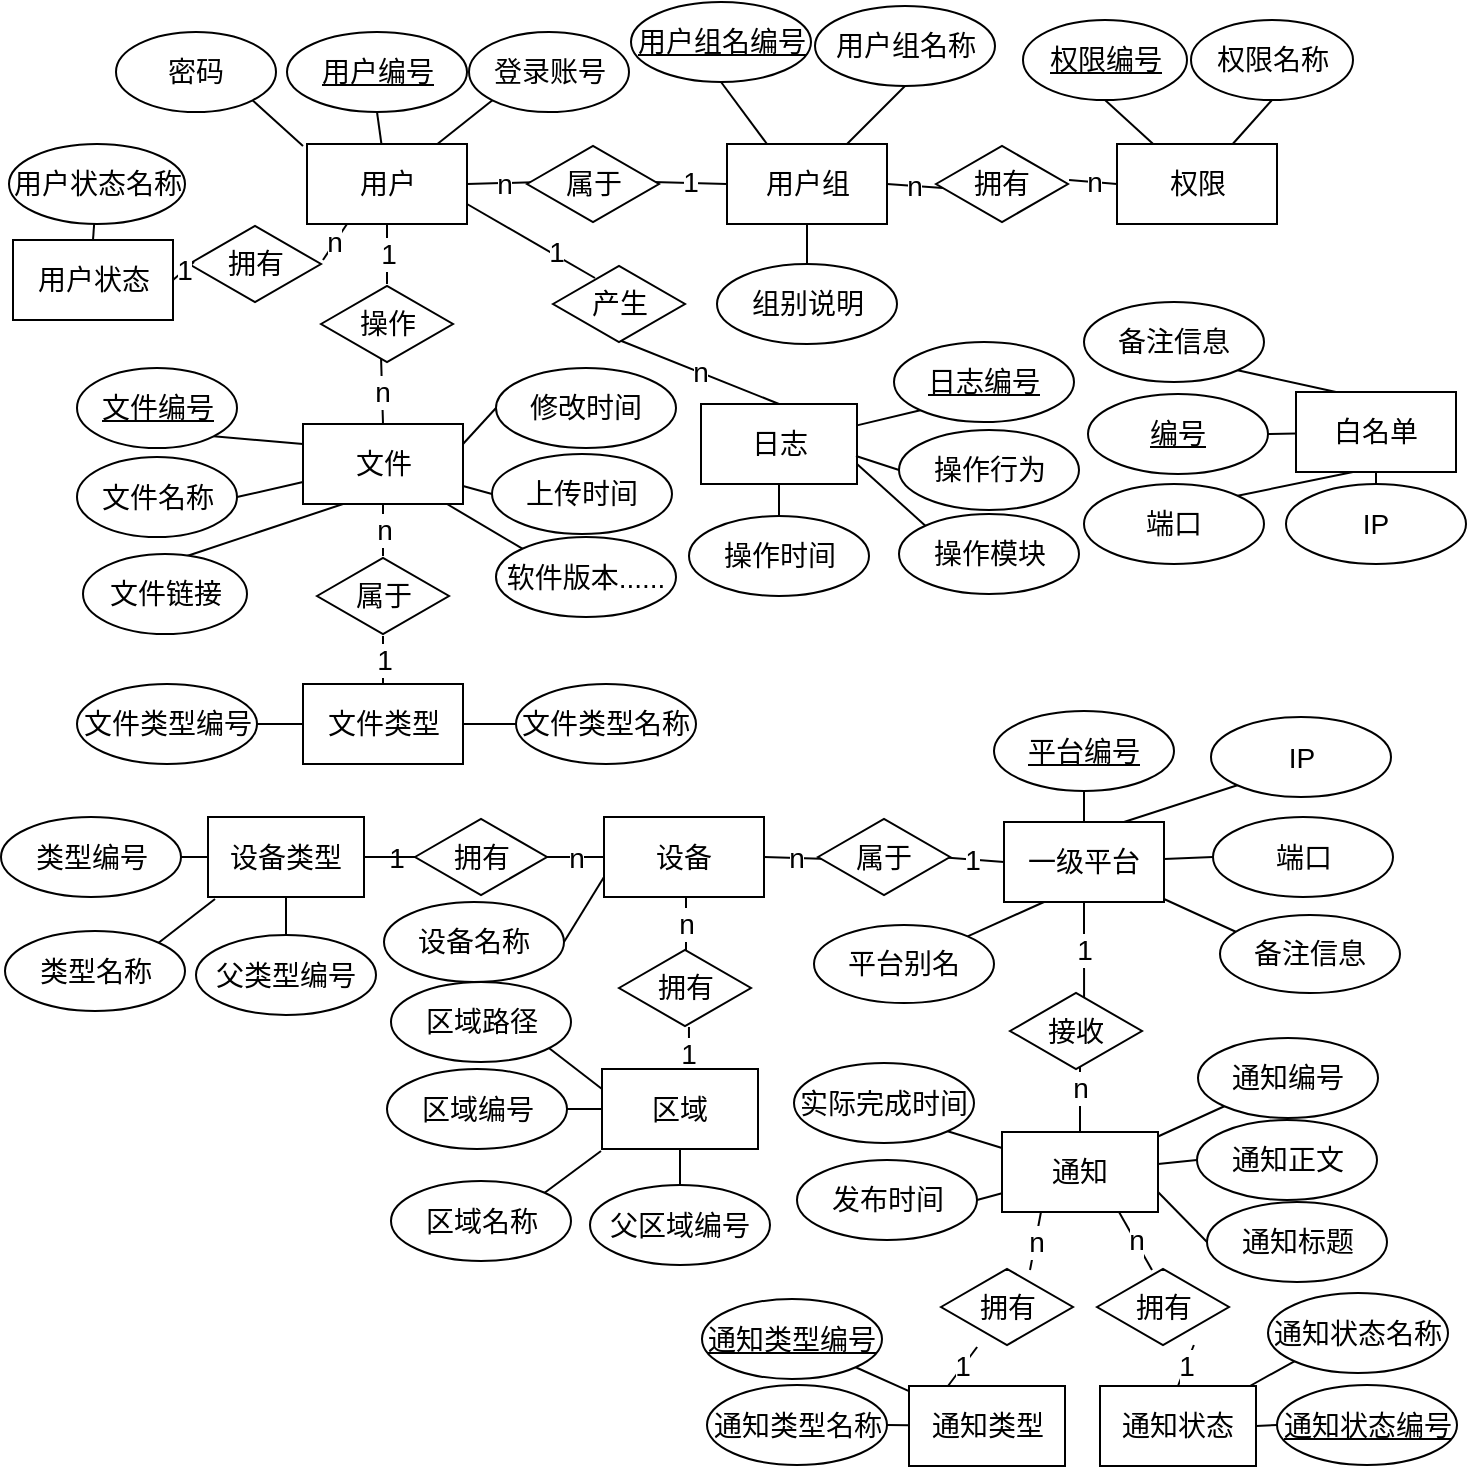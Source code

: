 <mxfile version="10.6.7" type="github"><diagram id="XDSzaD3aUFwX8V5tmFl8" name="ÃÂÃÂÃÂÃÂÃÂÃÂÃÂÃÂÃÂÃÂÃÂÃÂÃÂÃÂÃÂÃÂÃÂÃÂÃÂÃÂÃÂÃÂÃÂÃÂÃÂÃÂÃÂÃÂÃÂÃÂÃÂÃÂÃÂÃÂÃÂÃÂÃÂÃÂÃÂÃÂÃÂÃÂÃÂÃÂÃÂÃÂÃÂÃÂÃÂÃÂÃÂÃÂÃÂÃÂÃÂÃÂÃÂÃÂÃÂÃÂÃÂÃÂÃÂÃÂÃÂÃÂÃÂÃÂÃÂÃÂÃÂÃÂÃÂÃÂÃÂÃÂÃÂÃÂÃÂÃÂÃÂÃÂÃÂÃÂÃÂÃÂÃÂÃÂÃÂÃÂÃÂÃÂÃÂÃÂÃÂÃÂÃÂÃÂÃÂÃÂÃÂÃÂÃÂÃÂÃÂÃÂÃÂÃÂÃÂÃÂÃÂÃÂÃÂÃÂÃÂÃÂÃÂÃÂÃÂÃÂÃÂÃÂÃÂÃÂÃÂÃÂÃÂÃÂ§ÃÂÃÂÃÂÃÂÃÂÃÂÃÂÃÂÃÂÃÂÃÂÃÂÃÂÃÂÃÂÃÂÃÂÃÂÃÂÃÂÃÂÃÂÃÂÃÂÃÂÃÂÃÂÃÂÃÂÃÂÃÂÃÂÃÂÃÂÃÂÃÂÃÂÃÂÃÂÃÂÃÂÃÂÃÂÃÂÃÂÃÂÃÂÃÂÃÂÃÂÃÂÃÂÃÂÃÂÃÂÃÂÃÂÃÂÃÂÃÂÃÂÃÂÃÂÃÂÃÂÃÂÃÂÃÂÃÂÃÂÃÂÃÂÃÂÃÂÃÂÃÂÃÂÃÂÃÂÃÂÃÂÃÂÃÂÃÂÃÂÃÂÃÂÃÂÃÂÃÂÃÂÃÂÃÂÃÂÃÂÃÂÃÂÃÂÃÂÃÂÃÂÃÂÃÂÃÂÃÂÃÂÃÂÃÂÃÂÃÂÃÂÃÂÃÂÃÂÃÂÃÂÃÂÃÂÃÂÃÂÃÂÃÂÃÂÃÂÃÂÃÂÃÂÃÂ¬ÃÂÃÂÃÂÃÂÃÂÃÂÃÂÃÂÃÂÃÂÃÂÃÂÃÂÃÂÃÂÃÂÃÂÃÂÃÂÃÂÃÂÃÂÃÂÃÂÃÂÃÂÃÂÃÂÃÂÃÂÃÂÃÂÃÂÃÂÃÂÃÂÃÂÃÂÃÂÃÂÃÂÃÂÃÂÃÂÃÂÃÂÃÂÃÂÃÂÃÂÃÂÃÂÃÂÃÂÃÂÃÂÃÂÃÂÃÂÃÂÃÂÃÂÃÂÃÂÃÂÃÂÃÂÃÂÃÂÃÂÃÂÃÂÃÂÃÂÃÂÃÂÃÂÃÂÃÂÃÂÃÂÃÂÃÂÃÂÃÂÃÂÃÂÃÂÃÂÃÂÃÂÃÂÃÂÃÂÃÂÃÂÃÂÃÂÃÂÃÂÃÂÃÂÃÂÃÂÃÂÃÂÃÂÃÂÃÂÃÂÃÂÃÂÃÂÃÂÃÂÃÂÃÂÃÂÃÂÃÂÃÂÃÂÃÂÃÂÃÂÃÂÃÂÃÂ¬ 1 ÃÂÃÂÃÂÃÂÃÂÃÂÃÂÃÂÃÂÃÂÃÂÃÂÃÂÃÂÃÂÃÂÃÂÃÂÃÂÃÂÃÂÃÂÃÂÃÂÃÂÃÂÃÂÃÂÃÂÃÂÃÂÃÂÃÂÃÂÃÂÃÂÃÂÃÂÃÂÃÂÃÂÃÂÃÂÃÂÃÂÃÂÃÂÃÂÃÂÃÂÃÂÃÂÃÂÃÂÃÂÃÂÃÂÃÂÃÂÃÂÃÂÃÂÃÂÃÂÃÂÃÂÃÂÃÂÃÂÃÂÃÂÃÂÃÂÃÂÃÂÃÂÃÂÃÂÃÂÃÂÃÂÃÂÃÂÃÂÃÂÃÂÃÂÃÂÃÂÃÂÃÂÃÂÃÂÃÂÃÂÃÂÃÂÃÂÃÂÃÂÃÂÃÂÃÂÃÂÃÂÃÂÃÂÃÂÃÂÃÂÃÂÃÂÃÂÃÂÃÂÃÂÃÂÃÂÃÂÃÂÃÂÃÂÃÂÃÂÃÂÃÂÃÂÃÂ©ÃÂÃÂÃÂÃÂÃÂÃÂÃÂÃÂÃÂÃÂÃÂÃÂÃÂÃÂÃÂÃÂÃÂÃÂÃÂÃÂÃÂÃÂÃÂÃÂÃÂÃÂÃÂÃÂÃÂÃÂÃÂÃÂÃÂÃÂÃÂÃÂÃÂÃÂÃÂÃÂÃÂÃÂÃÂÃÂÃÂÃÂÃÂÃÂÃÂÃÂÃÂÃÂÃÂÃÂÃÂÃÂÃÂÃÂÃÂÃÂÃÂÃÂÃÂÃÂÃÂÃÂÃÂÃÂÃÂÃÂÃÂÃÂÃÂÃÂÃÂÃÂÃÂÃÂÃÂÃÂÃÂÃÂÃÂÃÂÃÂÃÂÃÂÃÂÃÂÃÂÃÂÃÂÃÂÃÂÃÂÃÂÃÂÃÂÃÂÃÂÃÂÃÂÃÂÃÂÃÂÃÂÃÂÃÂÃÂÃÂÃÂÃÂÃÂÃÂÃÂÃÂÃÂÃÂÃÂÃÂÃÂÃÂÃÂÃÂÃÂÃÂÃÂÃÂ¡ÃÂÃÂÃÂÃÂÃÂÃÂÃÂÃÂÃÂÃÂÃÂÃÂÃÂÃÂÃÂÃÂÃÂÃÂÃÂÃÂÃÂÃÂÃÂÃÂÃÂÃÂÃÂÃÂÃÂÃÂÃÂÃÂÃÂÃÂÃÂÃÂÃÂÃÂÃÂÃÂÃÂÃÂÃÂÃÂÃÂÃÂÃÂÃÂÃÂÃÂÃÂÃÂÃÂÃÂÃÂÃÂÃÂÃÂÃÂÃÂÃÂÃÂÃÂÃÂÃÂÃÂÃÂÃÂÃÂÃÂÃÂÃÂÃÂÃÂÃÂÃÂÃÂÃÂÃÂÃÂÃÂÃÂÃÂÃÂÃÂÃÂÃÂÃÂÃÂÃÂÃÂÃÂÃÂÃÂÃÂÃÂÃÂÃÂÃÂÃÂÃÂÃÂÃÂÃÂÃÂÃÂÃÂÃÂÃÂÃÂÃÂÃÂÃÂÃÂÃÂÃÂÃÂÃÂÃÂÃÂÃÂÃÂÃÂÃÂÃÂÃÂÃÂÃÂµ"><mxGraphModel dx="1394" dy="741" grid="0" gridSize="10" guides="1" tooltips="1" connect="1" arrows="1" fold="1" page="1" pageScale="1" pageWidth="850" pageHeight="1100" math="0" shadow="0"><root><mxCell id="0"/><mxCell id="1" parent="0"/><mxCell id="Ntj5KFJBFdL7R5sMIQCZ-3" value="拥有" style="html=1;whiteSpace=wrap;aspect=fixed;shape=isoRectangle;fontSize=14;" parent="1" vertex="1"><mxGeometry x="116.5" y="250" width="66" height="40" as="geometry"/></mxCell><mxCell id="hP7_2OMjeMuY4MbhYQPh-15" value="n" style="edgeStyle=none;rounded=0;orthogonalLoop=1;jettySize=auto;html=1;exitX=1;exitY=0.5;exitDx=0;exitDy=0;entryX=0.106;entryY=0.475;entryDx=0;entryDy=0;entryPerimeter=0;endArrow=none;endFill=0;fontSize=14;" parent="1" source="hP7_2OMjeMuY4MbhYQPh-2" target="hP7_2OMjeMuY4MbhYQPh-14" edge="1"><mxGeometry relative="1" as="geometry"/></mxCell><mxCell id="hP7_2OMjeMuY4MbhYQPh-82" value="1" style="edgeStyle=none;rounded=0;orthogonalLoop=1;jettySize=auto;html=1;exitX=0.5;exitY=1;exitDx=0;exitDy=0;endArrow=none;endFill=0;fontSize=14;" parent="1" source="hP7_2OMjeMuY4MbhYQPh-2" target="hP7_2OMjeMuY4MbhYQPh-79" edge="1"><mxGeometry relative="1" as="geometry"/></mxCell><mxCell id="hP7_2OMjeMuY4MbhYQPh-106" style="edgeStyle=none;rounded=0;orthogonalLoop=1;jettySize=auto;html=1;exitX=1;exitY=0.75;exitDx=0;exitDy=0;entryX=0.318;entryY=0.175;entryDx=0;entryDy=0;entryPerimeter=0;endArrow=none;endFill=0;fontSize=14;" parent="1" source="hP7_2OMjeMuY4MbhYQPh-2" target="hP7_2OMjeMuY4MbhYQPh-91" edge="1"><mxGeometry relative="1" as="geometry"/></mxCell><mxCell id="hP7_2OMjeMuY4MbhYQPh-108" value="1" style="text;html=1;resizable=0;points=[];align=center;verticalAlign=middle;labelBackgroundColor=#ffffff;fontSize=14;" parent="hP7_2OMjeMuY4MbhYQPh-106" vertex="1" connectable="0"><mxGeometry x="0.349" y="2" relative="1" as="geometry"><mxPoint as="offset"/></mxGeometry></mxCell><mxCell id="Ntj5KFJBFdL7R5sMIQCZ-5" value="n" style="edgeStyle=none;rounded=0;orthogonalLoop=1;jettySize=auto;html=1;exitX=0.25;exitY=1;exitDx=0;exitDy=0;entryX=1.015;entryY=0.45;entryDx=0;entryDy=0;entryPerimeter=0;endArrow=none;endFill=0;fontSize=14;" parent="1" source="hP7_2OMjeMuY4MbhYQPh-2" target="Ntj5KFJBFdL7R5sMIQCZ-3" edge="1"><mxGeometry relative="1" as="geometry"/></mxCell><mxCell id="hP7_2OMjeMuY4MbhYQPh-2" value="用户" style="rounded=0;whiteSpace=wrap;html=1;fontSize=14;" parent="1" vertex="1"><mxGeometry x="175.5" y="210" width="80" height="40" as="geometry"/></mxCell><mxCell id="Ntj5KFJBFdL7R5sMIQCZ-13" style="edgeStyle=none;rounded=0;orthogonalLoop=1;jettySize=auto;html=1;exitX=0;exitY=1;exitDx=0;exitDy=0;endArrow=none;endFill=0;fontSize=14;" parent="1" source="hP7_2OMjeMuY4MbhYQPh-3" target="hP7_2OMjeMuY4MbhYQPh-2" edge="1"><mxGeometry relative="1" as="geometry"/></mxCell><mxCell id="hP7_2OMjeMuY4MbhYQPh-3" value="登录账号" style="ellipse;whiteSpace=wrap;html=1;fontSize=14;" parent="1" vertex="1"><mxGeometry x="256.5" y="154" width="80" height="40" as="geometry"/></mxCell><mxCell id="Ntj5KFJBFdL7R5sMIQCZ-14" style="edgeStyle=none;rounded=0;orthogonalLoop=1;jettySize=auto;html=1;exitX=1;exitY=1;exitDx=0;exitDy=0;endArrow=none;endFill=0;fontSize=14;" parent="1" source="hP7_2OMjeMuY4MbhYQPh-4" edge="1"><mxGeometry relative="1" as="geometry"><mxPoint x="173.5" y="211" as="targetPoint"/></mxGeometry></mxCell><mxCell id="hP7_2OMjeMuY4MbhYQPh-4" value="密码" style="ellipse;whiteSpace=wrap;html=1;fontSize=14;" parent="1" vertex="1"><mxGeometry x="80" y="154" width="80" height="40" as="geometry"/></mxCell><mxCell id="hP7_2OMjeMuY4MbhYQPh-17" value="1" style="edgeStyle=none;rounded=0;orthogonalLoop=1;jettySize=auto;html=1;exitX=0;exitY=0.5;exitDx=0;exitDy=0;entryX=0.955;entryY=0.475;entryDx=0;entryDy=0;entryPerimeter=0;endArrow=none;endFill=0;fontSize=14;" parent="1" source="hP7_2OMjeMuY4MbhYQPh-11" target="hP7_2OMjeMuY4MbhYQPh-14" edge="1"><mxGeometry relative="1" as="geometry"/></mxCell><mxCell id="hP7_2OMjeMuY4MbhYQPh-31" value="n" style="edgeStyle=none;rounded=0;orthogonalLoop=1;jettySize=auto;html=1;exitX=1;exitY=0.5;exitDx=0;exitDy=0;entryX=0.053;entryY=0.55;entryDx=0;entryDy=0;entryPerimeter=0;endArrow=none;endFill=0;fontSize=14;" parent="1" source="hP7_2OMjeMuY4MbhYQPh-11" target="hP7_2OMjeMuY4MbhYQPh-28" edge="1"><mxGeometry relative="1" as="geometry"/></mxCell><mxCell id="hP7_2OMjeMuY4MbhYQPh-11" value="用户组" style="rounded=0;whiteSpace=wrap;html=1;fontSize=14;" parent="1" vertex="1"><mxGeometry x="385.5" y="210" width="80" height="40" as="geometry"/></mxCell><mxCell id="hP7_2OMjeMuY4MbhYQPh-14" value="属于" style="html=1;whiteSpace=wrap;aspect=fixed;shape=isoRectangle;fontSize=14;" parent="1" vertex="1"><mxGeometry x="285.5" y="210" width="66" height="40" as="geometry"/></mxCell><mxCell id="hP7_2OMjeMuY4MbhYQPh-21" style="edgeStyle=none;rounded=0;orthogonalLoop=1;jettySize=auto;html=1;exitX=0.5;exitY=1;exitDx=0;exitDy=0;entryX=0.25;entryY=0;entryDx=0;entryDy=0;endArrow=none;endFill=0;fontSize=14;" parent="1" source="hP7_2OMjeMuY4MbhYQPh-18" target="hP7_2OMjeMuY4MbhYQPh-11" edge="1"><mxGeometry relative="1" as="geometry"/></mxCell><mxCell id="hP7_2OMjeMuY4MbhYQPh-18" value="&lt;u style=&quot;font-size: 14px;&quot;&gt;用户组名编号&lt;/u&gt;" style="ellipse;whiteSpace=wrap;html=1;fontSize=14;" parent="1" vertex="1"><mxGeometry x="337.5" y="139" width="90" height="40" as="geometry"/></mxCell><mxCell id="hP7_2OMjeMuY4MbhYQPh-22" style="edgeStyle=none;rounded=0;orthogonalLoop=1;jettySize=auto;html=1;exitX=0.5;exitY=1;exitDx=0;exitDy=0;entryX=0.75;entryY=0;entryDx=0;entryDy=0;endArrow=none;endFill=0;fontSize=14;" parent="1" source="hP7_2OMjeMuY4MbhYQPh-20" target="hP7_2OMjeMuY4MbhYQPh-11" edge="1"><mxGeometry relative="1" as="geometry"/></mxCell><mxCell id="hP7_2OMjeMuY4MbhYQPh-20" value="用户组名称" style="ellipse;whiteSpace=wrap;html=1;fontSize=14;" parent="1" vertex="1"><mxGeometry x="429.5" y="141" width="90" height="40" as="geometry"/></mxCell><mxCell id="hP7_2OMjeMuY4MbhYQPh-34" value="n" style="edgeStyle=none;rounded=0;orthogonalLoop=1;jettySize=auto;html=1;exitX=0;exitY=0.5;exitDx=0;exitDy=0;entryX=1.008;entryY=0.45;entryDx=0;entryDy=0;entryPerimeter=0;endArrow=none;endFill=0;fontSize=14;" parent="1" source="hP7_2OMjeMuY4MbhYQPh-23" target="hP7_2OMjeMuY4MbhYQPh-28" edge="1"><mxGeometry relative="1" as="geometry"/></mxCell><mxCell id="hP7_2OMjeMuY4MbhYQPh-23" value="权限" style="rounded=0;whiteSpace=wrap;html=1;fontSize=14;" parent="1" vertex="1"><mxGeometry x="580.5" y="210" width="80" height="40" as="geometry"/></mxCell><mxCell id="Ntj5KFJBFdL7R5sMIQCZ-15" style="edgeStyle=none;rounded=0;orthogonalLoop=1;jettySize=auto;html=1;exitX=0.5;exitY=1;exitDx=0;exitDy=0;endArrow=none;endFill=0;fontSize=14;" parent="1" source="hP7_2OMjeMuY4MbhYQPh-24" target="hP7_2OMjeMuY4MbhYQPh-23" edge="1"><mxGeometry relative="1" as="geometry"/></mxCell><mxCell id="hP7_2OMjeMuY4MbhYQPh-24" value="&lt;u style=&quot;font-size: 14px;&quot;&gt;权限编号&lt;/u&gt;" style="ellipse;whiteSpace=wrap;html=1;fontSize=14;" parent="1" vertex="1"><mxGeometry x="533.5" y="148" width="82" height="40" as="geometry"/></mxCell><mxCell id="hP7_2OMjeMuY4MbhYQPh-27" style="edgeStyle=none;rounded=0;orthogonalLoop=1;jettySize=auto;html=1;exitX=0.5;exitY=1;exitDx=0;exitDy=0;endArrow=none;endFill=0;fontSize=14;" parent="1" source="hP7_2OMjeMuY4MbhYQPh-25" target="hP7_2OMjeMuY4MbhYQPh-23" edge="1"><mxGeometry relative="1" as="geometry"/></mxCell><mxCell id="hP7_2OMjeMuY4MbhYQPh-25" value="权限名称" style="ellipse;whiteSpace=wrap;html=1;fontSize=14;" parent="1" vertex="1"><mxGeometry x="617.5" y="148" width="81" height="40" as="geometry"/></mxCell><mxCell id="hP7_2OMjeMuY4MbhYQPh-28" value="拥有" style="html=1;whiteSpace=wrap;aspect=fixed;shape=isoRectangle;fontSize=14;" parent="1" vertex="1"><mxGeometry x="490" y="210" width="66" height="40" as="geometry"/></mxCell><mxCell id="hP7_2OMjeMuY4MbhYQPh-51" value="n" style="edgeStyle=none;rounded=0;orthogonalLoop=1;jettySize=auto;html=1;exitX=1;exitY=0.5;exitDx=0;exitDy=0;entryX=0.083;entryY=0.525;entryDx=0;entryDy=0;entryPerimeter=0;endArrow=none;endFill=0;fontSize=14;" parent="1" source="hP7_2OMjeMuY4MbhYQPh-35" target="hP7_2OMjeMuY4MbhYQPh-46" edge="1"><mxGeometry relative="1" as="geometry"/></mxCell><mxCell id="Vd0oP05xQVPYgFfmYe3G-6" value="n" style="edgeStyle=orthogonalEdgeStyle;rounded=0;orthogonalLoop=1;jettySize=auto;html=1;exitX=0.5;exitY=1;exitDx=0;exitDy=0;endArrow=none;endFill=0;fontSize=14;" parent="1" source="hP7_2OMjeMuY4MbhYQPh-35" edge="1"><mxGeometry relative="1" as="geometry"><mxPoint x="365" y="614" as="targetPoint"/></mxGeometry></mxCell><mxCell id="U-jlq5YdiMdFHVOGbuQI-16" value="n" style="edgeStyle=none;rounded=0;orthogonalLoop=1;jettySize=auto;html=1;exitX=0;exitY=0.5;exitDx=0;exitDy=0;entryX=0.985;entryY=0.5;entryDx=0;entryDy=0;entryPerimeter=0;endArrow=none;endFill=0;fontSize=14;" parent="1" source="hP7_2OMjeMuY4MbhYQPh-35" target="U-jlq5YdiMdFHVOGbuQI-12" edge="1"><mxGeometry relative="1" as="geometry"/></mxCell><mxCell id="hP7_2OMjeMuY4MbhYQPh-35" value="设备" style="rounded=0;whiteSpace=wrap;html=1;fontSize=14;" parent="1" vertex="1"><mxGeometry x="324" y="546.5" width="80" height="40" as="geometry"/></mxCell><mxCell id="hP7_2OMjeMuY4MbhYQPh-50" value="1" style="edgeStyle=none;rounded=0;orthogonalLoop=1;jettySize=auto;html=1;exitX=0;exitY=0.5;exitDx=0;exitDy=0;entryX=0.917;entryY=0.5;entryDx=0;entryDy=0;entryPerimeter=0;endArrow=none;endFill=0;fontSize=14;" parent="1" source="hP7_2OMjeMuY4MbhYQPh-36" target="hP7_2OMjeMuY4MbhYQPh-46" edge="1"><mxGeometry relative="1" as="geometry"/></mxCell><mxCell id="Ntj5KFJBFdL7R5sMIQCZ-25" value="1" style="edgeStyle=none;rounded=0;orthogonalLoop=1;jettySize=auto;html=1;exitX=0.5;exitY=1;exitDx=0;exitDy=0;entryX=0.561;entryY=0.113;entryDx=0;entryDy=0;entryPerimeter=0;endArrow=none;endFill=0;fontSize=14;" parent="1" source="hP7_2OMjeMuY4MbhYQPh-36" target="kAeRaZRxg1hSXWvqj-4N-21" edge="1"><mxGeometry relative="1" as="geometry"/></mxCell><mxCell id="hP7_2OMjeMuY4MbhYQPh-36" value="一级平台" style="rounded=0;whiteSpace=wrap;html=1;fontSize=14;" parent="1" vertex="1"><mxGeometry x="524" y="549" width="80" height="40" as="geometry"/></mxCell><mxCell id="QHLytg231tHWuGbKOGVH-5" style="rounded=0;orthogonalLoop=1;jettySize=auto;html=1;exitX=1;exitY=0.5;exitDx=0;exitDy=0;entryX=0;entryY=0.75;entryDx=0;entryDy=0;endArrow=none;endFill=0;" edge="1" parent="1" source="hP7_2OMjeMuY4MbhYQPh-37" target="hP7_2OMjeMuY4MbhYQPh-35"><mxGeometry relative="1" as="geometry"/></mxCell><mxCell id="hP7_2OMjeMuY4MbhYQPh-37" value="设备名称" style="ellipse;whiteSpace=wrap;html=1;fontSize=14;" parent="1" vertex="1"><mxGeometry x="214" y="589" width="90" height="40" as="geometry"/></mxCell><mxCell id="hP7_2OMjeMuY4MbhYQPh-46" value="属于" style="html=1;whiteSpace=wrap;aspect=fixed;shape=isoRectangle;fontSize=14;" parent="1" vertex="1"><mxGeometry x="431" y="546.5" width="66" height="40" as="geometry"/></mxCell><mxCell id="hP7_2OMjeMuY4MbhYQPh-60" style="edgeStyle=none;rounded=0;orthogonalLoop=1;jettySize=auto;html=1;exitX=0.5;exitY=1;exitDx=0;exitDy=0;endArrow=none;endFill=0;fontSize=14;" parent="1" source="hP7_2OMjeMuY4MbhYQPh-52" target="hP7_2OMjeMuY4MbhYQPh-36" edge="1"><mxGeometry relative="1" as="geometry"/></mxCell><mxCell id="hP7_2OMjeMuY4MbhYQPh-52" value="&lt;u style=&quot;font-size: 14px;&quot;&gt;平台编号&lt;/u&gt;" style="ellipse;whiteSpace=wrap;html=1;fontSize=14;" parent="1" vertex="1"><mxGeometry x="519" y="493.5" width="90" height="40" as="geometry"/></mxCell><mxCell id="hP7_2OMjeMuY4MbhYQPh-61" style="edgeStyle=none;rounded=0;orthogonalLoop=1;jettySize=auto;html=1;exitX=0;exitY=1;exitDx=0;exitDy=0;entryX=0.75;entryY=0;entryDx=0;entryDy=0;endArrow=none;endFill=0;fontSize=14;" parent="1" source="hP7_2OMjeMuY4MbhYQPh-58" target="hP7_2OMjeMuY4MbhYQPh-36" edge="1"><mxGeometry relative="1" as="geometry"/></mxCell><mxCell id="hP7_2OMjeMuY4MbhYQPh-58" value="IP" style="ellipse;whiteSpace=wrap;html=1;fontSize=14;" parent="1" vertex="1"><mxGeometry x="627.5" y="496.5" width="90" height="40" as="geometry"/></mxCell><mxCell id="hP7_2OMjeMuY4MbhYQPh-62" style="edgeStyle=none;rounded=0;orthogonalLoop=1;jettySize=auto;html=1;exitX=0;exitY=0.5;exitDx=0;exitDy=0;endArrow=none;endFill=0;fontSize=14;" parent="1" source="hP7_2OMjeMuY4MbhYQPh-59" target="hP7_2OMjeMuY4MbhYQPh-36" edge="1"><mxGeometry relative="1" as="geometry"/></mxCell><mxCell id="hP7_2OMjeMuY4MbhYQPh-59" value="端口" style="ellipse;whiteSpace=wrap;html=1;fontSize=14;" parent="1" vertex="1"><mxGeometry x="628.5" y="546.5" width="90" height="40" as="geometry"/></mxCell><mxCell id="hP7_2OMjeMuY4MbhYQPh-64" value="白名单" style="rounded=0;whiteSpace=wrap;html=1;fontSize=14;" parent="1" vertex="1"><mxGeometry x="670" y="334" width="80" height="40" as="geometry"/></mxCell><mxCell id="kAeRaZRxg1hSXWvqj-4N-50" style="edgeStyle=none;rounded=0;orthogonalLoop=1;jettySize=auto;html=1;exitX=0.5;exitY=0;exitDx=0;exitDy=0;endArrow=none;endFill=0;fontSize=14;" parent="1" source="hP7_2OMjeMuY4MbhYQPh-67" target="hP7_2OMjeMuY4MbhYQPh-64" edge="1"><mxGeometry relative="1" as="geometry"/></mxCell><mxCell id="hP7_2OMjeMuY4MbhYQPh-67" value="IP" style="ellipse;whiteSpace=wrap;html=1;fontSize=14;" parent="1" vertex="1"><mxGeometry x="665" y="380" width="90" height="40" as="geometry"/></mxCell><mxCell id="kAeRaZRxg1hSXWvqj-4N-49" style="edgeStyle=none;rounded=0;orthogonalLoop=1;jettySize=auto;html=1;exitX=1;exitY=0;exitDx=0;exitDy=0;entryX=0.25;entryY=1;entryDx=0;entryDy=0;endArrow=none;endFill=0;fontSize=14;" parent="1" source="hP7_2OMjeMuY4MbhYQPh-68" edge="1"><mxGeometry relative="1" as="geometry"><mxPoint x="698.5" y="374" as="targetPoint"/></mxGeometry></mxCell><mxCell id="hP7_2OMjeMuY4MbhYQPh-68" value="端口" style="ellipse;whiteSpace=wrap;html=1;fontSize=14;" parent="1" vertex="1"><mxGeometry x="564" y="380" width="90" height="40" as="geometry"/></mxCell><mxCell id="hP7_2OMjeMuY4MbhYQPh-83" value="n" style="edgeStyle=none;rounded=0;orthogonalLoop=1;jettySize=auto;html=1;exitX=0.5;exitY=0;exitDx=0;exitDy=0;entryX=0.455;entryY=0.925;entryDx=0;entryDy=0;entryPerimeter=0;endArrow=none;endFill=0;fontSize=14;" parent="1" source="hP7_2OMjeMuY4MbhYQPh-72" target="hP7_2OMjeMuY4MbhYQPh-79" edge="1"><mxGeometry relative="1" as="geometry"/></mxCell><mxCell id="kAeRaZRxg1hSXWvqj-4N-12" value="n" style="edgeStyle=none;rounded=0;orthogonalLoop=1;jettySize=auto;html=1;exitX=0.5;exitY=1;exitDx=0;exitDy=0;endArrow=none;endFill=0;fontSize=14;" parent="1" source="hP7_2OMjeMuY4MbhYQPh-72" target="kAeRaZRxg1hSXWvqj-4N-3" edge="1"><mxGeometry relative="1" as="geometry"/></mxCell><mxCell id="hP7_2OMjeMuY4MbhYQPh-72" value="文件" style="rounded=0;whiteSpace=wrap;html=1;fontSize=14;" parent="1" vertex="1"><mxGeometry x="173.5" y="350" width="80" height="40" as="geometry"/></mxCell><mxCell id="hP7_2OMjeMuY4MbhYQPh-85" style="edgeStyle=none;rounded=0;orthogonalLoop=1;jettySize=auto;html=1;exitX=1;exitY=0.5;exitDx=0;exitDy=0;endArrow=none;endFill=0;fontSize=14;" parent="1" source="hP7_2OMjeMuY4MbhYQPh-74" target="hP7_2OMjeMuY4MbhYQPh-72" edge="1"><mxGeometry relative="1" as="geometry"/></mxCell><mxCell id="hP7_2OMjeMuY4MbhYQPh-74" value="文件名称" style="ellipse;whiteSpace=wrap;html=1;fontSize=14;" parent="1" vertex="1"><mxGeometry x="60.5" y="366.5" width="80" height="40" as="geometry"/></mxCell><mxCell id="hP7_2OMjeMuY4MbhYQPh-86" style="edgeStyle=none;rounded=0;orthogonalLoop=1;jettySize=auto;html=1;exitX=1;exitY=0;exitDx=0;exitDy=0;entryX=0.25;entryY=1;entryDx=0;entryDy=0;endArrow=none;endFill=0;fontSize=14;" parent="1" target="hP7_2OMjeMuY4MbhYQPh-72" edge="1"><mxGeometry relative="1" as="geometry"><mxPoint x="115.5" y="416" as="sourcePoint"/></mxGeometry></mxCell><mxCell id="hP7_2OMjeMuY4MbhYQPh-79" value="操作" style="html=1;whiteSpace=wrap;aspect=fixed;shape=isoRectangle;fontSize=14;" parent="1" vertex="1"><mxGeometry x="182.5" y="280" width="66" height="40" as="geometry"/></mxCell><mxCell id="hP7_2OMjeMuY4MbhYQPh-99" style="edgeStyle=none;rounded=0;orthogonalLoop=1;jettySize=auto;html=1;exitX=0.5;exitY=1;exitDx=0;exitDy=0;endArrow=none;endFill=0;fontSize=14;" parent="1" source="hP7_2OMjeMuY4MbhYQPh-89" target="hP7_2OMjeMuY4MbhYQPh-90" edge="1"><mxGeometry relative="1" as="geometry"/></mxCell><mxCell id="hP7_2OMjeMuY4MbhYQPh-107" value="n" style="edgeStyle=none;rounded=0;orthogonalLoop=1;jettySize=auto;html=1;exitX=0.5;exitY=0;exitDx=0;exitDy=0;entryX=0.5;entryY=0.95;entryDx=0;entryDy=0;entryPerimeter=0;endArrow=none;endFill=0;fontSize=14;" parent="1" source="hP7_2OMjeMuY4MbhYQPh-89" target="hP7_2OMjeMuY4MbhYQPh-91" edge="1"><mxGeometry relative="1" as="geometry"/></mxCell><mxCell id="hP7_2OMjeMuY4MbhYQPh-89" value="日志" style="rounded=0;whiteSpace=wrap;html=1;fontSize=14;" parent="1" vertex="1"><mxGeometry x="372.5" y="340" width="78" height="40" as="geometry"/></mxCell><mxCell id="hP7_2OMjeMuY4MbhYQPh-90" value="操作时间" style="ellipse;whiteSpace=wrap;html=1;fontSize=14;" parent="1" vertex="1"><mxGeometry x="366.5" y="396" width="90" height="40" as="geometry"/></mxCell><mxCell id="hP7_2OMjeMuY4MbhYQPh-91" value="产生" style="html=1;whiteSpace=wrap;aspect=fixed;shape=isoRectangle;fontSize=14;" parent="1" vertex="1"><mxGeometry x="298.5" y="270" width="66" height="40" as="geometry"/></mxCell><mxCell id="QHLytg231tHWuGbKOGVH-11" style="edgeStyle=none;rounded=0;orthogonalLoop=1;jettySize=auto;html=1;exitX=0;exitY=0;exitDx=0;exitDy=0;entryX=1;entryY=0.75;entryDx=0;entryDy=0;endArrow=none;endFill=0;fontSize=14;" edge="1" parent="1" source="hP7_2OMjeMuY4MbhYQPh-97" target="hP7_2OMjeMuY4MbhYQPh-89"><mxGeometry relative="1" as="geometry"/></mxCell><mxCell id="hP7_2OMjeMuY4MbhYQPh-97" value="操作模块" style="ellipse;whiteSpace=wrap;html=1;fontSize=14;" parent="1" vertex="1"><mxGeometry x="471.5" y="395" width="90" height="40" as="geometry"/></mxCell><mxCell id="QHLytg231tHWuGbKOGVH-13" style="edgeStyle=none;rounded=0;orthogonalLoop=1;jettySize=auto;html=1;exitX=0;exitY=1;exitDx=0;exitDy=0;endArrow=none;endFill=0;fontSize=14;" edge="1" parent="1" source="hP7_2OMjeMuY4MbhYQPh-98" target="hP7_2OMjeMuY4MbhYQPh-89"><mxGeometry relative="1" as="geometry"/></mxCell><mxCell id="hP7_2OMjeMuY4MbhYQPh-98" value="&lt;u style=&quot;font-size: 14px;&quot;&gt;日志编号&lt;/u&gt;" style="ellipse;whiteSpace=wrap;html=1;fontSize=14;" parent="1" vertex="1"><mxGeometry x="469" y="309" width="90" height="40" as="geometry"/></mxCell><mxCell id="kAeRaZRxg1hSXWvqj-4N-45" style="edgeStyle=none;rounded=0;orthogonalLoop=1;jettySize=auto;html=1;exitX=0;exitY=0.5;exitDx=0;exitDy=0;endArrow=none;endFill=0;fontSize=14;" parent="1" source="hP7_2OMjeMuY4MbhYQPh-112" target="hP7_2OMjeMuY4MbhYQPh-72" edge="1"><mxGeometry relative="1" as="geometry"/></mxCell><mxCell id="hP7_2OMjeMuY4MbhYQPh-112" value="上传时间" style="ellipse;whiteSpace=wrap;html=1;fontSize=14;" parent="1" vertex="1"><mxGeometry x="268" y="365" width="90" height="40" as="geometry"/></mxCell><mxCell id="hP7_2OMjeMuY4MbhYQPh-115" style="edgeStyle=none;rounded=0;orthogonalLoop=1;jettySize=auto;html=1;exitX=0;exitY=0.5;exitDx=0;exitDy=0;entryX=1;entryY=0.25;entryDx=0;entryDy=0;endArrow=none;endFill=0;fontSize=14;" parent="1" source="hP7_2OMjeMuY4MbhYQPh-114" target="hP7_2OMjeMuY4MbhYQPh-72" edge="1"><mxGeometry relative="1" as="geometry"/></mxCell><mxCell id="hP7_2OMjeMuY4MbhYQPh-114" value="修改时间" style="ellipse;whiteSpace=wrap;html=1;fontSize=14;" parent="1" vertex="1"><mxGeometry x="270" y="322" width="90" height="40" as="geometry"/></mxCell><mxCell id="Vd0oP05xQVPYgFfmYe3G-7" value="1" style="edgeStyle=orthogonalEdgeStyle;rounded=0;orthogonalLoop=1;jettySize=auto;html=1;exitX=0.5;exitY=0;exitDx=0;exitDy=0;entryX=0.53;entryY=0.988;entryDx=0;entryDy=0;entryPerimeter=0;endArrow=none;endFill=0;fontSize=14;" parent="1" source="Vd0oP05xQVPYgFfmYe3G-2" target="Vd0oP05xQVPYgFfmYe3G-3" edge="1"><mxGeometry relative="1" as="geometry"/></mxCell><mxCell id="Vd0oP05xQVPYgFfmYe3G-2" value="区域" style="rounded=0;whiteSpace=wrap;html=1;fontSize=14;" parent="1" vertex="1"><mxGeometry x="323" y="672.5" width="78" height="40" as="geometry"/></mxCell><mxCell id="Vd0oP05xQVPYgFfmYe3G-3" value="拥有" style="html=1;whiteSpace=wrap;aspect=fixed;shape=isoRectangle;fontSize=14;" parent="1" vertex="1"><mxGeometry x="331.5" y="612" width="66" height="40" as="geometry"/></mxCell><mxCell id="Vd0oP05xQVPYgFfmYe3G-12" style="rounded=0;orthogonalLoop=1;jettySize=auto;html=1;exitX=1;exitY=0.5;exitDx=0;exitDy=0;endArrow=none;endFill=0;fontSize=14;" parent="1" source="Vd0oP05xQVPYgFfmYe3G-8" target="Vd0oP05xQVPYgFfmYe3G-2" edge="1"><mxGeometry relative="1" as="geometry"/></mxCell><mxCell id="Vd0oP05xQVPYgFfmYe3G-8" value="区域编号" style="ellipse;whiteSpace=wrap;html=1;fontSize=14;" parent="1" vertex="1"><mxGeometry x="215.5" y="672.5" width="90" height="40" as="geometry"/></mxCell><mxCell id="Vd0oP05xQVPYgFfmYe3G-15" style="edgeStyle=none;rounded=0;orthogonalLoop=1;jettySize=auto;html=1;exitX=1;exitY=0;exitDx=0;exitDy=0;endArrow=none;endFill=0;fontSize=14;" parent="1" source="Vd0oP05xQVPYgFfmYe3G-9" edge="1"><mxGeometry relative="1" as="geometry"><mxPoint x="322.5" y="713.5" as="targetPoint"/></mxGeometry></mxCell><mxCell id="Vd0oP05xQVPYgFfmYe3G-9" value="区域名称" style="ellipse;whiteSpace=wrap;html=1;fontSize=14;" parent="1" vertex="1"><mxGeometry x="217.5" y="728.5" width="90" height="40" as="geometry"/></mxCell><mxCell id="Vd0oP05xQVPYgFfmYe3G-16" style="edgeStyle=none;rounded=0;orthogonalLoop=1;jettySize=auto;html=1;exitX=0.5;exitY=0;exitDx=0;exitDy=0;entryX=0.5;entryY=1;entryDx=0;entryDy=0;endArrow=none;endFill=0;fontSize=14;" parent="1" source="Vd0oP05xQVPYgFfmYe3G-10" target="Vd0oP05xQVPYgFfmYe3G-2" edge="1"><mxGeometry relative="1" as="geometry"/></mxCell><mxCell id="Vd0oP05xQVPYgFfmYe3G-10" value="父区域编号" style="ellipse;whiteSpace=wrap;html=1;fontSize=14;" parent="1" vertex="1"><mxGeometry x="317" y="730.5" width="90" height="40" as="geometry"/></mxCell><mxCell id="kAeRaZRxg1hSXWvqj-4N-20" style="edgeStyle=none;rounded=0;orthogonalLoop=1;jettySize=auto;html=1;exitX=1;exitY=1;exitDx=0;exitDy=0;entryX=0;entryY=0.25;entryDx=0;entryDy=0;endArrow=none;endFill=0;fontSize=14;" parent="1" target="Vd0oP05xQVPYgFfmYe3G-2" edge="1"><mxGeometry relative="1" as="geometry"><mxPoint x="294.5" y="660.5" as="sourcePoint"/></mxGeometry></mxCell><mxCell id="Vd0oP05xQVPYgFfmYe3G-11" value="区域路径" style="ellipse;whiteSpace=wrap;html=1;fontSize=14;" parent="1" vertex="1"><mxGeometry x="217.5" y="629" width="90" height="40" as="geometry"/></mxCell><mxCell id="QHLytg231tHWuGbKOGVH-10" style="edgeStyle=none;rounded=0;orthogonalLoop=1;jettySize=auto;html=1;exitX=0.5;exitY=1;exitDx=0;exitDy=0;endArrow=none;endFill=0;fontSize=14;" edge="1" parent="1" source="Vd0oP05xQVPYgFfmYe3G-23" target="hP7_2OMjeMuY4MbhYQPh-2"><mxGeometry relative="1" as="geometry"/></mxCell><mxCell id="Vd0oP05xQVPYgFfmYe3G-23" value="&lt;u style=&quot;font-size: 14px;&quot;&gt;用户编号&lt;/u&gt;" style="ellipse;whiteSpace=wrap;html=1;fontSize=14;" parent="1" vertex="1"><mxGeometry x="165.5" y="154" width="90" height="40" as="geometry"/></mxCell><mxCell id="Vd0oP05xQVPYgFfmYe3G-31" style="edgeStyle=none;rounded=0;orthogonalLoop=1;jettySize=auto;html=1;exitX=1;exitY=1;exitDx=0;exitDy=0;entryX=0;entryY=0.25;entryDx=0;entryDy=0;endArrow=none;endFill=0;fontSize=14;" parent="1" source="Vd0oP05xQVPYgFfmYe3G-30" target="hP7_2OMjeMuY4MbhYQPh-72" edge="1"><mxGeometry relative="1" as="geometry"/></mxCell><mxCell id="Vd0oP05xQVPYgFfmYe3G-30" value="&lt;u style=&quot;font-size: 14px;&quot;&gt;文件编号&lt;/u&gt;" style="ellipse;whiteSpace=wrap;html=1;fontSize=14;" parent="1" vertex="1"><mxGeometry x="60.5" y="322" width="80" height="40" as="geometry"/></mxCell><mxCell id="QHLytg231tHWuGbKOGVH-12" style="edgeStyle=none;rounded=0;orthogonalLoop=1;jettySize=auto;html=1;exitX=0;exitY=0.5;exitDx=0;exitDy=0;endArrow=none;endFill=0;fontSize=14;" edge="1" parent="1" source="Vd0oP05xQVPYgFfmYe3G-32"><mxGeometry relative="1" as="geometry"><mxPoint x="450" y="366" as="targetPoint"/></mxGeometry></mxCell><mxCell id="Vd0oP05xQVPYgFfmYe3G-32" value="操作行为" style="ellipse;whiteSpace=wrap;html=1;fontSize=14;" parent="1" vertex="1"><mxGeometry x="471.5" y="353" width="90" height="40" as="geometry"/></mxCell><mxCell id="Ntj5KFJBFdL7R5sMIQCZ-16" style="edgeStyle=none;rounded=0;orthogonalLoop=1;jettySize=auto;html=1;exitX=1;exitY=0.5;exitDx=0;exitDy=0;endArrow=none;endFill=0;fontSize=14;" parent="1" source="Vd0oP05xQVPYgFfmYe3G-36" target="hP7_2OMjeMuY4MbhYQPh-64" edge="1"><mxGeometry relative="1" as="geometry"/></mxCell><mxCell id="Vd0oP05xQVPYgFfmYe3G-36" value="&lt;u style=&quot;font-size: 14px;&quot;&gt;编号&lt;/u&gt;" style="ellipse;whiteSpace=wrap;html=1;fontSize=14;" parent="1" vertex="1"><mxGeometry x="566" y="335" width="90" height="40" as="geometry"/></mxCell><mxCell id="Ntj5KFJBFdL7R5sMIQCZ-24" style="edgeStyle=none;rounded=0;orthogonalLoop=1;jettySize=auto;html=1;exitX=1;exitY=0;exitDx=0;exitDy=0;entryX=0.25;entryY=1;entryDx=0;entryDy=0;endArrow=none;endFill=0;fontSize=14;" parent="1" source="Vd0oP05xQVPYgFfmYe3G-44" target="hP7_2OMjeMuY4MbhYQPh-36" edge="1"><mxGeometry relative="1" as="geometry"/></mxCell><mxCell id="Vd0oP05xQVPYgFfmYe3G-44" value="平台别名" style="ellipse;whiteSpace=wrap;html=1;fontSize=14;" parent="1" vertex="1"><mxGeometry x="429" y="600.5" width="90" height="39" as="geometry"/></mxCell><mxCell id="x4wSekgPbSL-Pgzjq6-B-8" style="edgeStyle=none;rounded=0;orthogonalLoop=1;jettySize=auto;html=1;exitX=0.5;exitY=0;exitDx=0;exitDy=0;entryX=0.5;entryY=1;entryDx=0;entryDy=0;endArrow=none;endFill=0;fontSize=14;" parent="1" source="x4wSekgPbSL-Pgzjq6-B-2" target="hP7_2OMjeMuY4MbhYQPh-11" edge="1"><mxGeometry relative="1" as="geometry"/></mxCell><mxCell id="x4wSekgPbSL-Pgzjq6-B-2" value="组别说明" style="ellipse;whiteSpace=wrap;html=1;fontSize=14;" parent="1" vertex="1"><mxGeometry x="380.5" y="270" width="90" height="40" as="geometry"/></mxCell><mxCell id="U-jlq5YdiMdFHVOGbuQI-17" value="1" style="edgeStyle=none;rounded=0;orthogonalLoop=1;jettySize=auto;html=1;exitX=1;exitY=0.5;exitDx=0;exitDy=0;entryX=0.076;entryY=0.5;entryDx=0;entryDy=0;entryPerimeter=0;endArrow=none;endFill=0;fontSize=14;" parent="1" source="U-jlq5YdiMdFHVOGbuQI-3" target="U-jlq5YdiMdFHVOGbuQI-12" edge="1"><mxGeometry relative="1" as="geometry"/></mxCell><mxCell id="U-jlq5YdiMdFHVOGbuQI-3" value="设备类型" style="rounded=0;whiteSpace=wrap;html=1;fontSize=14;" parent="1" vertex="1"><mxGeometry x="126" y="546.5" width="78" height="40" as="geometry"/></mxCell><mxCell id="Ntj5KFJBFdL7R5sMIQCZ-26" style="edgeStyle=none;rounded=0;orthogonalLoop=1;jettySize=auto;html=1;exitX=1;exitY=0.5;exitDx=0;exitDy=0;entryX=0;entryY=0.5;entryDx=0;entryDy=0;endArrow=none;endFill=0;fontSize=14;" parent="1" source="U-jlq5YdiMdFHVOGbuQI-5" target="U-jlq5YdiMdFHVOGbuQI-3" edge="1"><mxGeometry relative="1" as="geometry"/></mxCell><mxCell id="U-jlq5YdiMdFHVOGbuQI-5" value="类型编号" style="ellipse;whiteSpace=wrap;html=1;fontSize=14;" parent="1" vertex="1"><mxGeometry x="22.5" y="546.5" width="90" height="40" as="geometry"/></mxCell><mxCell id="U-jlq5YdiMdFHVOGbuQI-6" style="edgeStyle=none;rounded=0;orthogonalLoop=1;jettySize=auto;html=1;exitX=1;exitY=0;exitDx=0;exitDy=0;endArrow=none;endFill=0;fontSize=14;" parent="1" source="U-jlq5YdiMdFHVOGbuQI-7" edge="1"><mxGeometry relative="1" as="geometry"><mxPoint x="129.5" y="587.5" as="targetPoint"/></mxGeometry></mxCell><mxCell id="U-jlq5YdiMdFHVOGbuQI-7" value="类型名称" style="ellipse;whiteSpace=wrap;html=1;fontSize=14;" parent="1" vertex="1"><mxGeometry x="24.5" y="603.5" width="90" height="40" as="geometry"/></mxCell><mxCell id="U-jlq5YdiMdFHVOGbuQI-18" value="" style="edgeStyle=none;rounded=0;orthogonalLoop=1;jettySize=auto;html=1;endArrow=none;endFill=0;fontSize=14;" parent="1" source="U-jlq5YdiMdFHVOGbuQI-12" target="U-jlq5YdiMdFHVOGbuQI-3" edge="1"><mxGeometry relative="1" as="geometry"/></mxCell><mxCell id="U-jlq5YdiMdFHVOGbuQI-12" value="拥有" style="html=1;whiteSpace=wrap;aspect=fixed;shape=isoRectangle;fontSize=14;" parent="1" vertex="1"><mxGeometry x="229.5" y="546.5" width="66" height="40" as="geometry"/></mxCell><mxCell id="U-jlq5YdiMdFHVOGbuQI-20" style="edgeStyle=none;rounded=0;orthogonalLoop=1;jettySize=auto;html=1;exitX=0.5;exitY=0;exitDx=0;exitDy=0;entryX=0.5;entryY=1;entryDx=0;entryDy=0;endArrow=none;endFill=0;fontSize=14;" parent="1" source="U-jlq5YdiMdFHVOGbuQI-19" target="U-jlq5YdiMdFHVOGbuQI-3" edge="1"><mxGeometry relative="1" as="geometry"/></mxCell><mxCell id="U-jlq5YdiMdFHVOGbuQI-19" value="父类型编号" style="ellipse;whiteSpace=wrap;html=1;fontSize=14;" parent="1" vertex="1"><mxGeometry x="120" y="605.5" width="90" height="40" as="geometry"/></mxCell><mxCell id="CM_Ldrsz31mgglkKsJDn-35" style="edgeStyle=none;rounded=0;orthogonalLoop=1;jettySize=auto;html=1;exitX=1;exitY=0.5;exitDx=0;exitDy=0;endArrow=none;endFill=0;fontSize=14;" parent="1" source="CM_Ldrsz31mgglkKsJDn-5" target="CM_Ldrsz31mgglkKsJDn-15" edge="1"><mxGeometry relative="1" as="geometry"/></mxCell><mxCell id="CM_Ldrsz31mgglkKsJDn-5" value="发布时间" style="ellipse;whiteSpace=wrap;html=1;fontSize=14;" parent="1" vertex="1"><mxGeometry x="420.5" y="718" width="90" height="40" as="geometry"/></mxCell><mxCell id="CM_Ldrsz31mgglkKsJDn-33" style="edgeStyle=none;rounded=0;orthogonalLoop=1;jettySize=auto;html=1;exitX=1;exitY=1;exitDx=0;exitDy=0;endArrow=none;endFill=0;fontSize=14;" parent="1" source="CM_Ldrsz31mgglkKsJDn-7" target="CM_Ldrsz31mgglkKsJDn-15" edge="1"><mxGeometry relative="1" as="geometry"/></mxCell><mxCell id="CM_Ldrsz31mgglkKsJDn-7" value="实际完成时间" style="ellipse;whiteSpace=wrap;html=1;fontSize=14;" parent="1" vertex="1"><mxGeometry x="419" y="669.5" width="90" height="40" as="geometry"/></mxCell><mxCell id="kAeRaZRxg1hSXWvqj-4N-37" value="n" style="edgeStyle=none;rounded=0;orthogonalLoop=1;jettySize=auto;html=1;exitX=0.25;exitY=1;exitDx=0;exitDy=0;entryX=0.667;entryY=0.15;entryDx=0;entryDy=0;entryPerimeter=0;endArrow=none;endFill=0;fontSize=14;" parent="1" source="CM_Ldrsz31mgglkKsJDn-15" edge="1"><mxGeometry relative="1" as="geometry"><mxPoint x="537" y="773" as="targetPoint"/></mxGeometry></mxCell><mxCell id="kAeRaZRxg1hSXWvqj-4N-43" value="n" style="edgeStyle=none;rounded=0;orthogonalLoop=1;jettySize=auto;html=1;exitX=0.75;exitY=1;exitDx=0;exitDy=0;entryX=0.417;entryY=0.163;entryDx=0;entryDy=0;entryPerimeter=0;endArrow=none;endFill=0;fontSize=14;" parent="1" source="CM_Ldrsz31mgglkKsJDn-15" edge="1"><mxGeometry relative="1" as="geometry"><mxPoint x="598" y="773" as="targetPoint"/></mxGeometry></mxCell><mxCell id="QHLytg231tHWuGbKOGVH-6" value="n&lt;br style=&quot;font-size: 14px;&quot;&gt;" style="edgeStyle=none;rounded=0;orthogonalLoop=1;jettySize=auto;html=1;exitX=0.5;exitY=0;exitDx=0;exitDy=0;entryX=0.53;entryY=0.988;entryDx=0;entryDy=0;entryPerimeter=0;endArrow=none;endFill=0;fontSize=14;" edge="1" parent="1" source="CM_Ldrsz31mgglkKsJDn-15"><mxGeometry relative="1" as="geometry"><mxPoint x="562" y="659" as="targetPoint"/></mxGeometry></mxCell><mxCell id="CM_Ldrsz31mgglkKsJDn-15" value="通知" style="rounded=0;whiteSpace=wrap;html=1;fontSize=14;" parent="1" vertex="1"><mxGeometry x="523" y="704" width="78" height="40" as="geometry"/></mxCell><mxCell id="Ntj5KFJBFdL7R5sMIQCZ-23" style="edgeStyle=none;rounded=0;orthogonalLoop=1;jettySize=auto;html=1;exitX=0;exitY=1;exitDx=0;exitDy=0;endArrow=none;endFill=0;fontSize=14;" parent="1" source="CM_Ldrsz31mgglkKsJDn-16" target="CM_Ldrsz31mgglkKsJDn-15" edge="1"><mxGeometry relative="1" as="geometry"/></mxCell><mxCell id="CM_Ldrsz31mgglkKsJDn-16" value="通知编号" style="ellipse;whiteSpace=wrap;html=1;fontSize=14;" parent="1" vertex="1"><mxGeometry x="621" y="657" width="90" height="40" as="geometry"/></mxCell><mxCell id="Ntj5KFJBFdL7R5sMIQCZ-21" style="edgeStyle=none;rounded=0;orthogonalLoop=1;jettySize=auto;html=1;exitX=0;exitY=0.5;exitDx=0;exitDy=0;entryX=1;entryY=0.75;entryDx=0;entryDy=0;endArrow=none;endFill=0;fontSize=14;" parent="1" source="CM_Ldrsz31mgglkKsJDn-17" target="CM_Ldrsz31mgglkKsJDn-15" edge="1"><mxGeometry relative="1" as="geometry"/></mxCell><mxCell id="CM_Ldrsz31mgglkKsJDn-17" value="通知标题" style="ellipse;whiteSpace=wrap;html=1;fontSize=14;" parent="1" vertex="1"><mxGeometry x="625.5" y="739" width="90" height="40" as="geometry"/></mxCell><mxCell id="CM_Ldrsz31mgglkKsJDn-20" style="edgeStyle=none;rounded=0;orthogonalLoop=1;jettySize=auto;html=1;exitX=0;exitY=0.5;exitDx=0;exitDy=0;endArrow=none;endFill=0;fontSize=14;" parent="1" source="CM_Ldrsz31mgglkKsJDn-18" target="CM_Ldrsz31mgglkKsJDn-15" edge="1"><mxGeometry relative="1" as="geometry"/></mxCell><mxCell id="CM_Ldrsz31mgglkKsJDn-18" value="通知正文" style="ellipse;whiteSpace=wrap;html=1;fontSize=14;" parent="1" vertex="1"><mxGeometry x="620.5" y="698" width="90" height="40" as="geometry"/></mxCell><mxCell id="CM_Ldrsz31mgglkKsJDn-24" style="edgeStyle=none;rounded=0;orthogonalLoop=1;jettySize=auto;html=1;exitX=0;exitY=0;exitDx=0;exitDy=0;endArrow=none;endFill=0;fontSize=14;" parent="1" edge="1"><mxGeometry relative="1" as="geometry"><mxPoint x="604" y="587.5" as="targetPoint"/><mxPoint x="650" y="608.5" as="sourcePoint"/></mxGeometry></mxCell><mxCell id="CM_Ldrsz31mgglkKsJDn-22" value="备注信息" style="ellipse;whiteSpace=wrap;html=1;fontSize=14;" parent="1" vertex="1"><mxGeometry x="632" y="595.5" width="90" height="39" as="geometry"/></mxCell><mxCell id="QHLytg231tHWuGbKOGVH-7" value="1" style="edgeStyle=none;rounded=0;orthogonalLoop=1;jettySize=auto;html=1;exitX=0.25;exitY=0;exitDx=0;exitDy=0;endArrow=none;endFill=0;fontSize=14;" edge="1" parent="1" source="CM_Ldrsz31mgglkKsJDn-42" target="kAeRaZRxg1hSXWvqj-4N-31"><mxGeometry relative="1" as="geometry"/></mxCell><mxCell id="CM_Ldrsz31mgglkKsJDn-42" value="通知类型" style="rounded=0;whiteSpace=wrap;html=1;fontSize=14;" parent="1" vertex="1"><mxGeometry x="476.5" y="831" width="78" height="40" as="geometry"/></mxCell><mxCell id="QHLytg231tHWuGbKOGVH-20" style="edgeStyle=none;rounded=0;orthogonalLoop=1;jettySize=auto;html=1;exitX=1;exitY=1;exitDx=0;exitDy=0;endArrow=none;endFill=0;fontSize=14;" edge="1" parent="1" source="CM_Ldrsz31mgglkKsJDn-43" target="CM_Ldrsz31mgglkKsJDn-42"><mxGeometry relative="1" as="geometry"/></mxCell><mxCell id="CM_Ldrsz31mgglkKsJDn-43" value="&lt;u&gt;通知类型编号&lt;/u&gt;" style="ellipse;whiteSpace=wrap;html=1;fontSize=14;" parent="1" vertex="1"><mxGeometry x="373" y="787.5" width="90" height="40" as="geometry"/></mxCell><mxCell id="QHLytg231tHWuGbKOGVH-19" style="edgeStyle=none;rounded=0;orthogonalLoop=1;jettySize=auto;html=1;exitX=1;exitY=0.5;exitDx=0;exitDy=0;endArrow=none;endFill=0;fontSize=14;" edge="1" parent="1" source="CM_Ldrsz31mgglkKsJDn-45" target="CM_Ldrsz31mgglkKsJDn-42"><mxGeometry relative="1" as="geometry"/></mxCell><mxCell id="CM_Ldrsz31mgglkKsJDn-45" value="通知类型名称" style="ellipse;whiteSpace=wrap;html=1;fontSize=14;" parent="1" vertex="1"><mxGeometry x="375.5" y="830.5" width="90" height="40" as="geometry"/></mxCell><mxCell id="kAeRaZRxg1hSXWvqj-4N-1" value="文件链接" style="ellipse;whiteSpace=wrap;html=1;fontSize=14;" parent="1" vertex="1"><mxGeometry x="63.5" y="415" width="82" height="40" as="geometry"/></mxCell><mxCell id="kAeRaZRxg1hSXWvqj-4N-3" value="属于" style="html=1;whiteSpace=wrap;aspect=fixed;shape=isoRectangle;fontSize=14;" parent="1" vertex="1"><mxGeometry x="180.5" y="416" width="66" height="40" as="geometry"/></mxCell><mxCell id="kAeRaZRxg1hSXWvqj-4N-8" style="rounded=0;orthogonalLoop=1;jettySize=auto;html=1;exitX=0;exitY=0.5;exitDx=0;exitDy=0;entryX=1;entryY=0.5;entryDx=0;entryDy=0;endArrow=none;endFill=0;fontSize=14;" parent="1" source="kAeRaZRxg1hSXWvqj-4N-4" target="kAeRaZRxg1hSXWvqj-4N-5" edge="1"><mxGeometry relative="1" as="geometry"/></mxCell><mxCell id="kAeRaZRxg1hSXWvqj-4N-13" value="1" style="edgeStyle=none;rounded=0;orthogonalLoop=1;jettySize=auto;html=1;exitX=0.5;exitY=0;exitDx=0;exitDy=0;endArrow=none;endFill=0;fontSize=14;" parent="1" source="kAeRaZRxg1hSXWvqj-4N-4" target="kAeRaZRxg1hSXWvqj-4N-3" edge="1"><mxGeometry relative="1" as="geometry"/></mxCell><mxCell id="kAeRaZRxg1hSXWvqj-4N-4" value="文件类型" style="rounded=0;whiteSpace=wrap;html=1;fontSize=14;" parent="1" vertex="1"><mxGeometry x="173.5" y="480" width="80" height="40" as="geometry"/></mxCell><mxCell id="kAeRaZRxg1hSXWvqj-4N-5" value="文件类型编号" style="ellipse;whiteSpace=wrap;html=1;fontSize=14;" parent="1" vertex="1"><mxGeometry x="60.5" y="480" width="90" height="40" as="geometry"/></mxCell><mxCell id="QHLytg231tHWuGbKOGVH-3" style="edgeStyle=orthogonalEdgeStyle;rounded=0;orthogonalLoop=1;jettySize=auto;html=1;exitX=0;exitY=0.5;exitDx=0;exitDy=0;entryX=1;entryY=0.5;entryDx=0;entryDy=0;endArrow=none;endFill=0;" edge="1" parent="1" source="kAeRaZRxg1hSXWvqj-4N-7" target="kAeRaZRxg1hSXWvqj-4N-4"><mxGeometry relative="1" as="geometry"/></mxCell><mxCell id="kAeRaZRxg1hSXWvqj-4N-7" value="文件类型名称" style="ellipse;whiteSpace=wrap;html=1;fontSize=14;" parent="1" vertex="1"><mxGeometry x="280" y="480" width="90" height="40" as="geometry"/></mxCell><mxCell id="Ntj5KFJBFdL7R5sMIQCZ-18" value="1" style="edgeStyle=none;rounded=0;orthogonalLoop=1;jettySize=auto;html=1;exitX=0.5;exitY=0;exitDx=0;exitDy=0;endArrow=none;endFill=0;fontSize=14;" parent="1" source="kAeRaZRxg1hSXWvqj-4N-17" edge="1"><mxGeometry relative="1" as="geometry"><mxPoint x="618.927" y="810.5" as="targetPoint"/></mxGeometry></mxCell><mxCell id="kAeRaZRxg1hSXWvqj-4N-17" value="通知状态" style="rounded=0;whiteSpace=wrap;html=1;fontSize=14;" parent="1" vertex="1"><mxGeometry x="572" y="831" width="78" height="40" as="geometry"/></mxCell><mxCell id="kAeRaZRxg1hSXWvqj-4N-21" value="接收" style="html=1;whiteSpace=wrap;aspect=fixed;shape=isoRectangle;fontSize=14;" parent="1" vertex="1"><mxGeometry x="527" y="633.5" width="66" height="40" as="geometry"/></mxCell><mxCell id="QHLytg231tHWuGbKOGVH-18" style="edgeStyle=none;rounded=0;orthogonalLoop=1;jettySize=auto;html=1;exitX=0;exitY=1;exitDx=0;exitDy=0;endArrow=none;endFill=0;fontSize=14;" edge="1" parent="1" source="kAeRaZRxg1hSXWvqj-4N-24" target="kAeRaZRxg1hSXWvqj-4N-17"><mxGeometry relative="1" as="geometry"/></mxCell><mxCell id="kAeRaZRxg1hSXWvqj-4N-24" value="通知状态名称" style="ellipse;whiteSpace=wrap;html=1;fontSize=14;" parent="1" vertex="1"><mxGeometry x="656" y="784.5" width="90" height="40" as="geometry"/></mxCell><mxCell id="QHLytg231tHWuGbKOGVH-17" style="edgeStyle=none;rounded=0;orthogonalLoop=1;jettySize=auto;html=1;exitX=0;exitY=0.5;exitDx=0;exitDy=0;entryX=1;entryY=0.5;entryDx=0;entryDy=0;endArrow=none;endFill=0;fontSize=14;" edge="1" parent="1" source="kAeRaZRxg1hSXWvqj-4N-29" target="kAeRaZRxg1hSXWvqj-4N-17"><mxGeometry relative="1" as="geometry"/></mxCell><mxCell id="kAeRaZRxg1hSXWvqj-4N-29" value="&lt;u&gt;通知状态编号&lt;/u&gt;" style="ellipse;whiteSpace=wrap;html=1;fontSize=14;" parent="1" vertex="1"><mxGeometry x="660.5" y="830.5" width="90" height="40" as="geometry"/></mxCell><mxCell id="kAeRaZRxg1hSXWvqj-4N-31" value="拥有" style="html=1;whiteSpace=wrap;aspect=fixed;shape=isoRectangle;fontSize=14;" parent="1" vertex="1"><mxGeometry x="492.5" y="771.5" width="66" height="40" as="geometry"/></mxCell><mxCell id="kAeRaZRxg1hSXWvqj-4N-38" value="拥有" style="html=1;whiteSpace=wrap;aspect=fixed;shape=isoRectangle;fontSize=14;" parent="1" vertex="1"><mxGeometry x="570.5" y="771.5" width="66" height="40" as="geometry"/></mxCell><mxCell id="kAeRaZRxg1hSXWvqj-4N-47" style="edgeStyle=none;rounded=0;orthogonalLoop=1;jettySize=auto;html=1;exitX=0;exitY=0;exitDx=0;exitDy=0;entryX=0.9;entryY=1;entryDx=0;entryDy=0;entryPerimeter=0;endArrow=none;endFill=0;fontSize=14;" parent="1" source="kAeRaZRxg1hSXWvqj-4N-46" target="hP7_2OMjeMuY4MbhYQPh-72" edge="1"><mxGeometry relative="1" as="geometry"/></mxCell><mxCell id="kAeRaZRxg1hSXWvqj-4N-46" value="软件版本......" style="ellipse;whiteSpace=wrap;html=1;fontSize=14;" parent="1" vertex="1"><mxGeometry x="270" y="406.5" width="90" height="40" as="geometry"/></mxCell><mxCell id="Ntj5KFJBFdL7R5sMIQCZ-6" value="1" style="edgeStyle=none;rounded=0;orthogonalLoop=1;jettySize=auto;html=1;exitX=1;exitY=0.5;exitDx=0;exitDy=0;entryX=0.038;entryY=0.475;entryDx=0;entryDy=0;entryPerimeter=0;endArrow=none;endFill=0;fontSize=14;" parent="1" source="Ntj5KFJBFdL7R5sMIQCZ-2" target="Ntj5KFJBFdL7R5sMIQCZ-3" edge="1"><mxGeometry relative="1" as="geometry"/></mxCell><mxCell id="Ntj5KFJBFdL7R5sMIQCZ-11" style="edgeStyle=none;rounded=0;orthogonalLoop=1;jettySize=auto;html=1;exitX=0.5;exitY=0;exitDx=0;exitDy=0;endArrow=none;endFill=0;fontSize=14;" parent="1" source="Ntj5KFJBFdL7R5sMIQCZ-2" target="Ntj5KFJBFdL7R5sMIQCZ-9" edge="1"><mxGeometry relative="1" as="geometry"/></mxCell><mxCell id="Ntj5KFJBFdL7R5sMIQCZ-2" value="用户状态" style="rounded=0;whiteSpace=wrap;html=1;fontSize=14;" parent="1" vertex="1"><mxGeometry x="28.5" y="258" width="80" height="40" as="geometry"/></mxCell><mxCell id="Ntj5KFJBFdL7R5sMIQCZ-9" value="用户状态名称" style="ellipse;whiteSpace=wrap;html=1;fontSize=14;" parent="1" vertex="1"><mxGeometry x="26.5" y="210" width="88" height="40" as="geometry"/></mxCell><mxCell id="QHLytg231tHWuGbKOGVH-16" style="edgeStyle=none;rounded=0;orthogonalLoop=1;jettySize=auto;html=1;exitX=1;exitY=1;exitDx=0;exitDy=0;entryX=0.25;entryY=0;entryDx=0;entryDy=0;endArrow=none;endFill=0;fontSize=14;" edge="1" parent="1" source="QHLytg231tHWuGbKOGVH-14" target="hP7_2OMjeMuY4MbhYQPh-64"><mxGeometry relative="1" as="geometry"/></mxCell><mxCell id="QHLytg231tHWuGbKOGVH-14" value="备注信息" style="ellipse;whiteSpace=wrap;html=1;fontSize=14;" vertex="1" parent="1"><mxGeometry x="564" y="289" width="90" height="40" as="geometry"/></mxCell></root></mxGraphModel></diagram></mxfile>